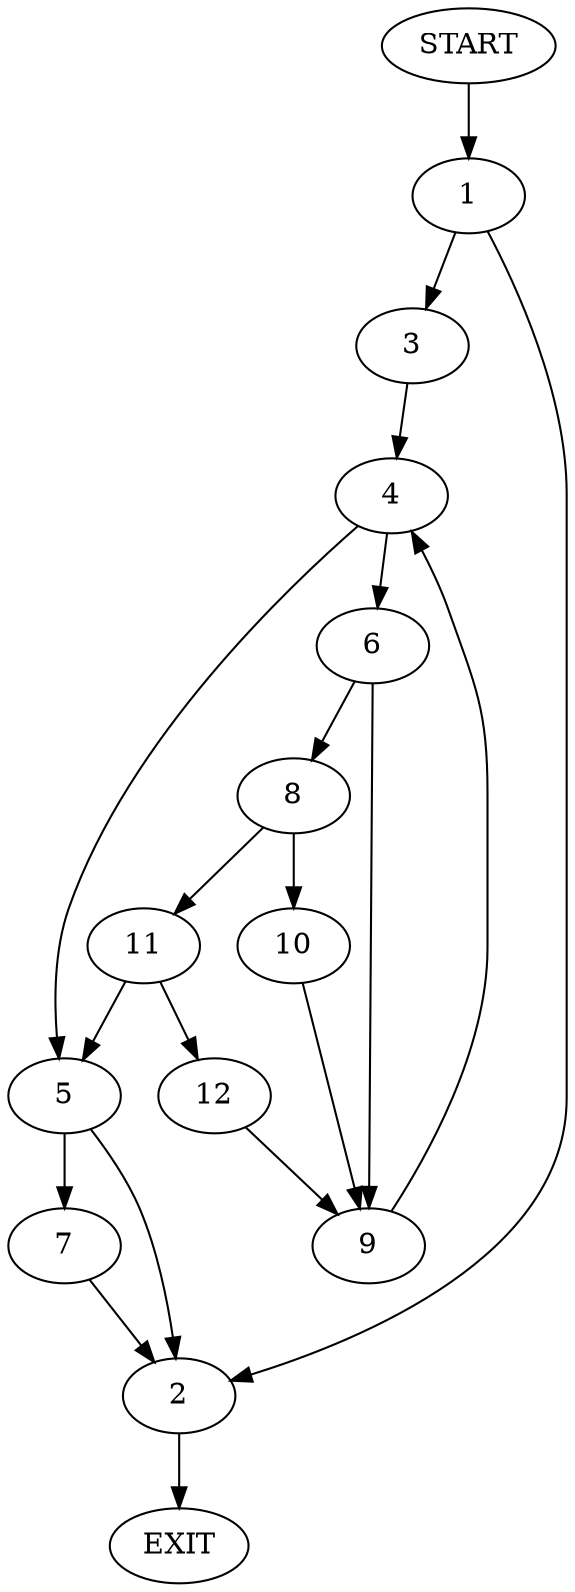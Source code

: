digraph {
0 [label="START"]
13 [label="EXIT"]
0 -> 1
1 -> 2
1 -> 3
3 -> 4
2 -> 13
4 -> 5
4 -> 6
5 -> 7
5 -> 2
6 -> 8
6 -> 9
9 -> 4
8 -> 10
8 -> 11
10 -> 9
11 -> 5
11 -> 12
12 -> 9
7 -> 2
}
